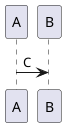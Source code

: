 

' @startuml
' * Debian
' ** Ubuntu
' *** Linux Mint
' *** Kubuntu
' *** Lubuntu
' *** KDE Neon
' ** LMDE
' ** SolydXK
' ** SteamOS
' ** Raspbian with a very long name
' *** <s>Raspmbc</s> => OSMC
' *** <s>Raspyfi</s> => Volumio
' @enduml

@startuml
A->B: C

@enduml
